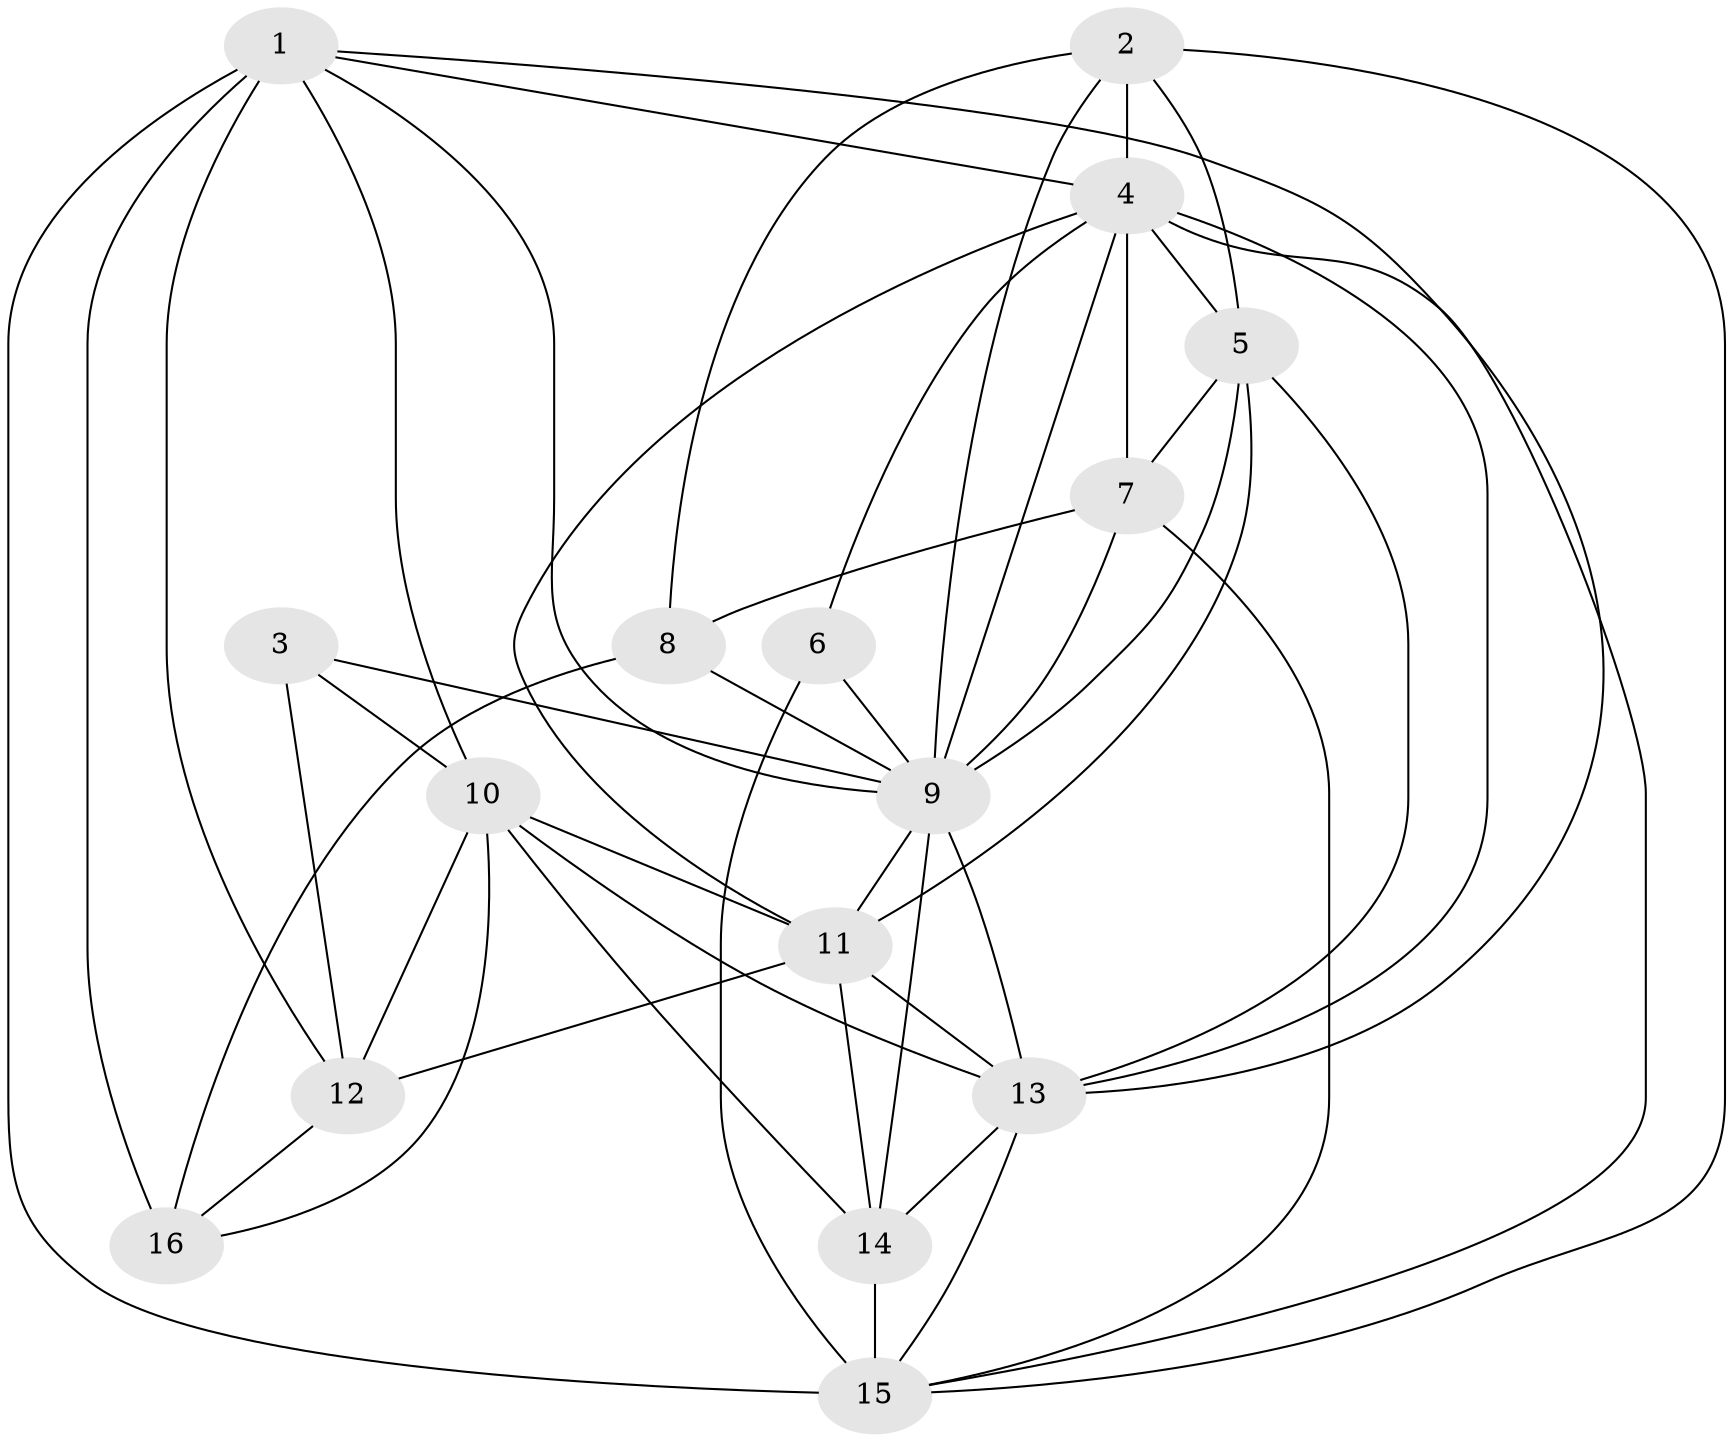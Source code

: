 // original degree distribution, {4: 0.3269230769230769, 3: 0.28846153846153844, 6: 0.1346153846153846, 5: 0.09615384615384616, 2: 0.11538461538461539, 9: 0.019230769230769232, 7: 0.019230769230769232}
// Generated by graph-tools (version 1.1) at 2025/37/03/04/25 23:37:11]
// undirected, 16 vertices, 48 edges
graph export_dot {
  node [color=gray90,style=filled];
  1;
  2;
  3;
  4;
  5;
  6;
  7;
  8;
  9;
  10;
  11;
  12;
  13;
  14;
  15;
  16;
  1 -- 4 [weight=1.0];
  1 -- 9 [weight=2.0];
  1 -- 10 [weight=2.0];
  1 -- 12 [weight=1.0];
  1 -- 13 [weight=1.0];
  1 -- 15 [weight=3.0];
  1 -- 16 [weight=2.0];
  2 -- 4 [weight=2.0];
  2 -- 5 [weight=2.0];
  2 -- 8 [weight=1.0];
  2 -- 9 [weight=2.0];
  2 -- 15 [weight=1.0];
  3 -- 9 [weight=1.0];
  3 -- 10 [weight=1.0];
  3 -- 12 [weight=1.0];
  4 -- 5 [weight=1.0];
  4 -- 6 [weight=1.0];
  4 -- 7 [weight=3.0];
  4 -- 9 [weight=1.0];
  4 -- 11 [weight=1.0];
  4 -- 13 [weight=1.0];
  4 -- 15 [weight=1.0];
  5 -- 7 [weight=1.0];
  5 -- 9 [weight=1.0];
  5 -- 11 [weight=1.0];
  5 -- 13 [weight=1.0];
  6 -- 9 [weight=1.0];
  6 -- 15 [weight=1.0];
  7 -- 8 [weight=1.0];
  7 -- 9 [weight=1.0];
  7 -- 15 [weight=1.0];
  8 -- 9 [weight=1.0];
  8 -- 16 [weight=1.0];
  9 -- 11 [weight=1.0];
  9 -- 13 [weight=1.0];
  9 -- 14 [weight=1.0];
  10 -- 11 [weight=2.0];
  10 -- 12 [weight=2.0];
  10 -- 13 [weight=2.0];
  10 -- 14 [weight=1.0];
  10 -- 16 [weight=1.0];
  11 -- 12 [weight=1.0];
  11 -- 13 [weight=1.0];
  11 -- 14 [weight=2.0];
  12 -- 16 [weight=1.0];
  13 -- 14 [weight=1.0];
  13 -- 15 [weight=2.0];
  14 -- 15 [weight=3.0];
}
